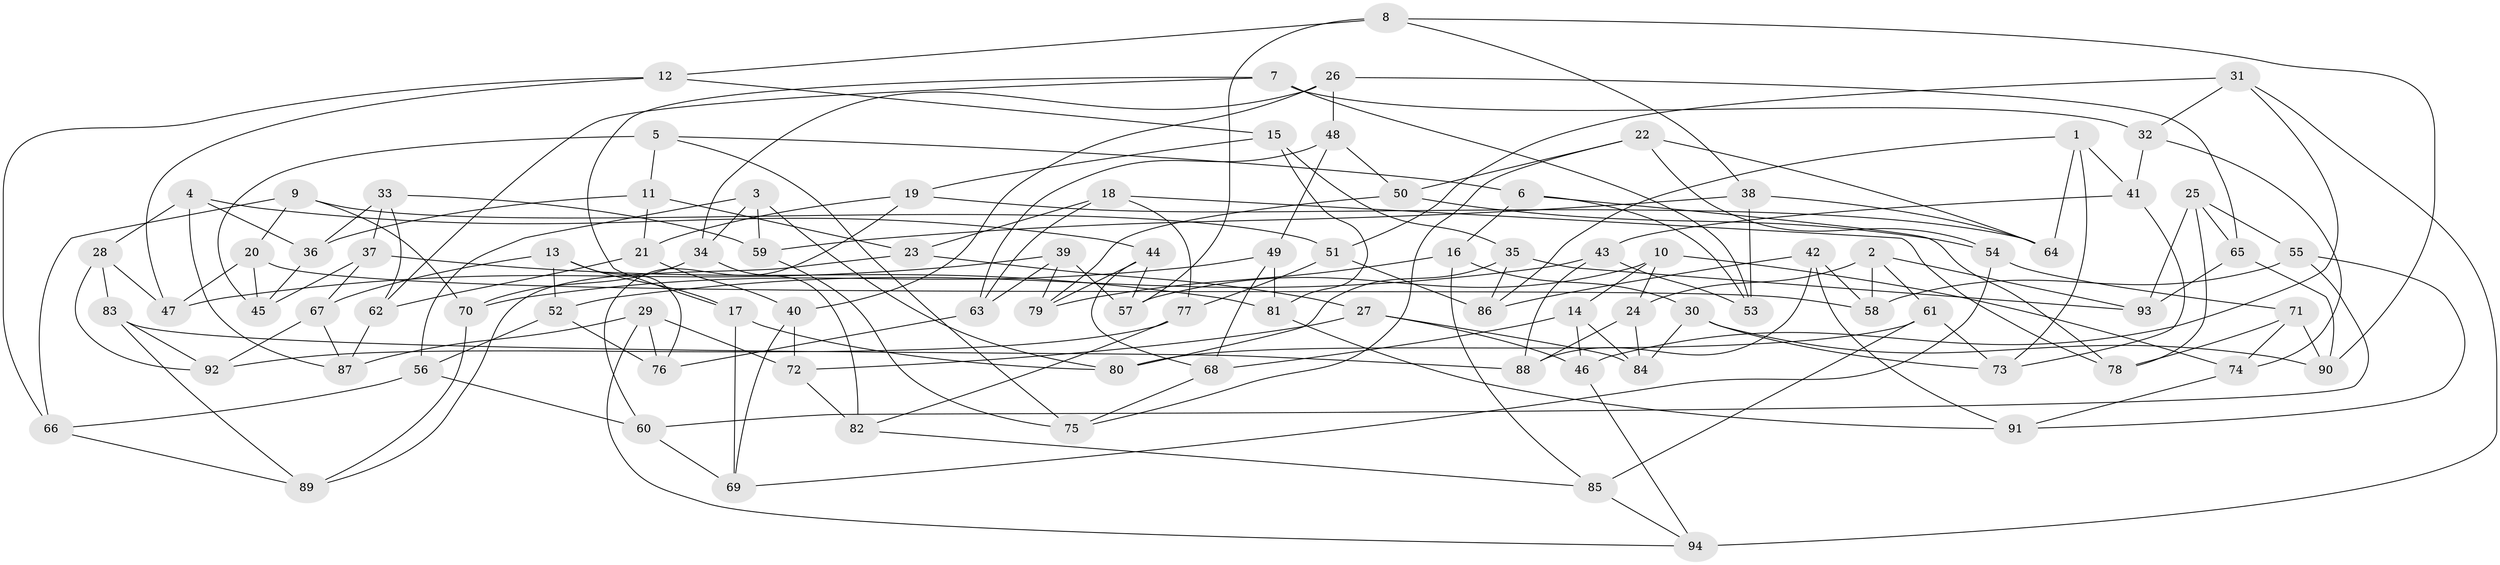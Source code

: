 // coarse degree distribution, {8: 0.10810810810810811, 6: 0.1891891891891892, 12: 0.02702702702702703, 9: 0.16216216216216217, 10: 0.02702702702702703, 5: 0.05405405405405406, 4: 0.3783783783783784, 7: 0.05405405405405406}
// Generated by graph-tools (version 1.1) at 2025/20/03/04/25 18:20:37]
// undirected, 94 vertices, 188 edges
graph export_dot {
graph [start="1"]
  node [color=gray90,style=filled];
  1;
  2;
  3;
  4;
  5;
  6;
  7;
  8;
  9;
  10;
  11;
  12;
  13;
  14;
  15;
  16;
  17;
  18;
  19;
  20;
  21;
  22;
  23;
  24;
  25;
  26;
  27;
  28;
  29;
  30;
  31;
  32;
  33;
  34;
  35;
  36;
  37;
  38;
  39;
  40;
  41;
  42;
  43;
  44;
  45;
  46;
  47;
  48;
  49;
  50;
  51;
  52;
  53;
  54;
  55;
  56;
  57;
  58;
  59;
  60;
  61;
  62;
  63;
  64;
  65;
  66;
  67;
  68;
  69;
  70;
  71;
  72;
  73;
  74;
  75;
  76;
  77;
  78;
  79;
  80;
  81;
  82;
  83;
  84;
  85;
  86;
  87;
  88;
  89;
  90;
  91;
  92;
  93;
  94;
  1 -- 73;
  1 -- 86;
  1 -- 41;
  1 -- 64;
  2 -- 93;
  2 -- 24;
  2 -- 58;
  2 -- 61;
  3 -- 56;
  3 -- 34;
  3 -- 80;
  3 -- 59;
  4 -- 44;
  4 -- 36;
  4 -- 28;
  4 -- 87;
  5 -- 75;
  5 -- 6;
  5 -- 45;
  5 -- 11;
  6 -- 16;
  6 -- 53;
  6 -- 78;
  7 -- 62;
  7 -- 53;
  7 -- 17;
  7 -- 32;
  8 -- 90;
  8 -- 38;
  8 -- 57;
  8 -- 12;
  9 -- 20;
  9 -- 70;
  9 -- 51;
  9 -- 66;
  10 -- 14;
  10 -- 74;
  10 -- 57;
  10 -- 24;
  11 -- 21;
  11 -- 23;
  11 -- 36;
  12 -- 15;
  12 -- 66;
  12 -- 47;
  13 -- 67;
  13 -- 52;
  13 -- 17;
  13 -- 76;
  14 -- 68;
  14 -- 84;
  14 -- 46;
  15 -- 81;
  15 -- 35;
  15 -- 19;
  16 -- 30;
  16 -- 85;
  16 -- 79;
  17 -- 80;
  17 -- 69;
  18 -- 78;
  18 -- 23;
  18 -- 77;
  18 -- 63;
  19 -- 21;
  19 -- 64;
  19 -- 60;
  20 -- 47;
  20 -- 45;
  20 -- 58;
  21 -- 62;
  21 -- 40;
  22 -- 75;
  22 -- 64;
  22 -- 54;
  22 -- 50;
  23 -- 89;
  23 -- 27;
  24 -- 88;
  24 -- 84;
  25 -- 78;
  25 -- 93;
  25 -- 55;
  25 -- 65;
  26 -- 40;
  26 -- 34;
  26 -- 65;
  26 -- 48;
  27 -- 84;
  27 -- 72;
  27 -- 46;
  28 -- 92;
  28 -- 83;
  28 -- 47;
  29 -- 87;
  29 -- 76;
  29 -- 72;
  29 -- 94;
  30 -- 84;
  30 -- 90;
  30 -- 73;
  31 -- 51;
  31 -- 46;
  31 -- 94;
  31 -- 32;
  32 -- 74;
  32 -- 41;
  33 -- 36;
  33 -- 62;
  33 -- 37;
  33 -- 59;
  34 -- 70;
  34 -- 82;
  35 -- 86;
  35 -- 93;
  35 -- 80;
  36 -- 45;
  37 -- 45;
  37 -- 81;
  37 -- 67;
  38 -- 53;
  38 -- 64;
  38 -- 59;
  39 -- 47;
  39 -- 57;
  39 -- 63;
  39 -- 79;
  40 -- 69;
  40 -- 72;
  41 -- 73;
  41 -- 43;
  42 -- 91;
  42 -- 58;
  42 -- 88;
  42 -- 86;
  43 -- 88;
  43 -- 52;
  43 -- 53;
  44 -- 79;
  44 -- 57;
  44 -- 68;
  46 -- 94;
  48 -- 63;
  48 -- 49;
  48 -- 50;
  49 -- 68;
  49 -- 70;
  49 -- 81;
  50 -- 54;
  50 -- 79;
  51 -- 86;
  51 -- 77;
  52 -- 76;
  52 -- 56;
  54 -- 69;
  54 -- 71;
  55 -- 58;
  55 -- 60;
  55 -- 91;
  56 -- 60;
  56 -- 66;
  59 -- 75;
  60 -- 69;
  61 -- 73;
  61 -- 80;
  61 -- 85;
  62 -- 87;
  63 -- 76;
  65 -- 93;
  65 -- 90;
  66 -- 89;
  67 -- 87;
  67 -- 92;
  68 -- 75;
  70 -- 89;
  71 -- 90;
  71 -- 78;
  71 -- 74;
  72 -- 82;
  74 -- 91;
  77 -- 92;
  77 -- 82;
  81 -- 91;
  82 -- 85;
  83 -- 89;
  83 -- 88;
  83 -- 92;
  85 -- 94;
}
